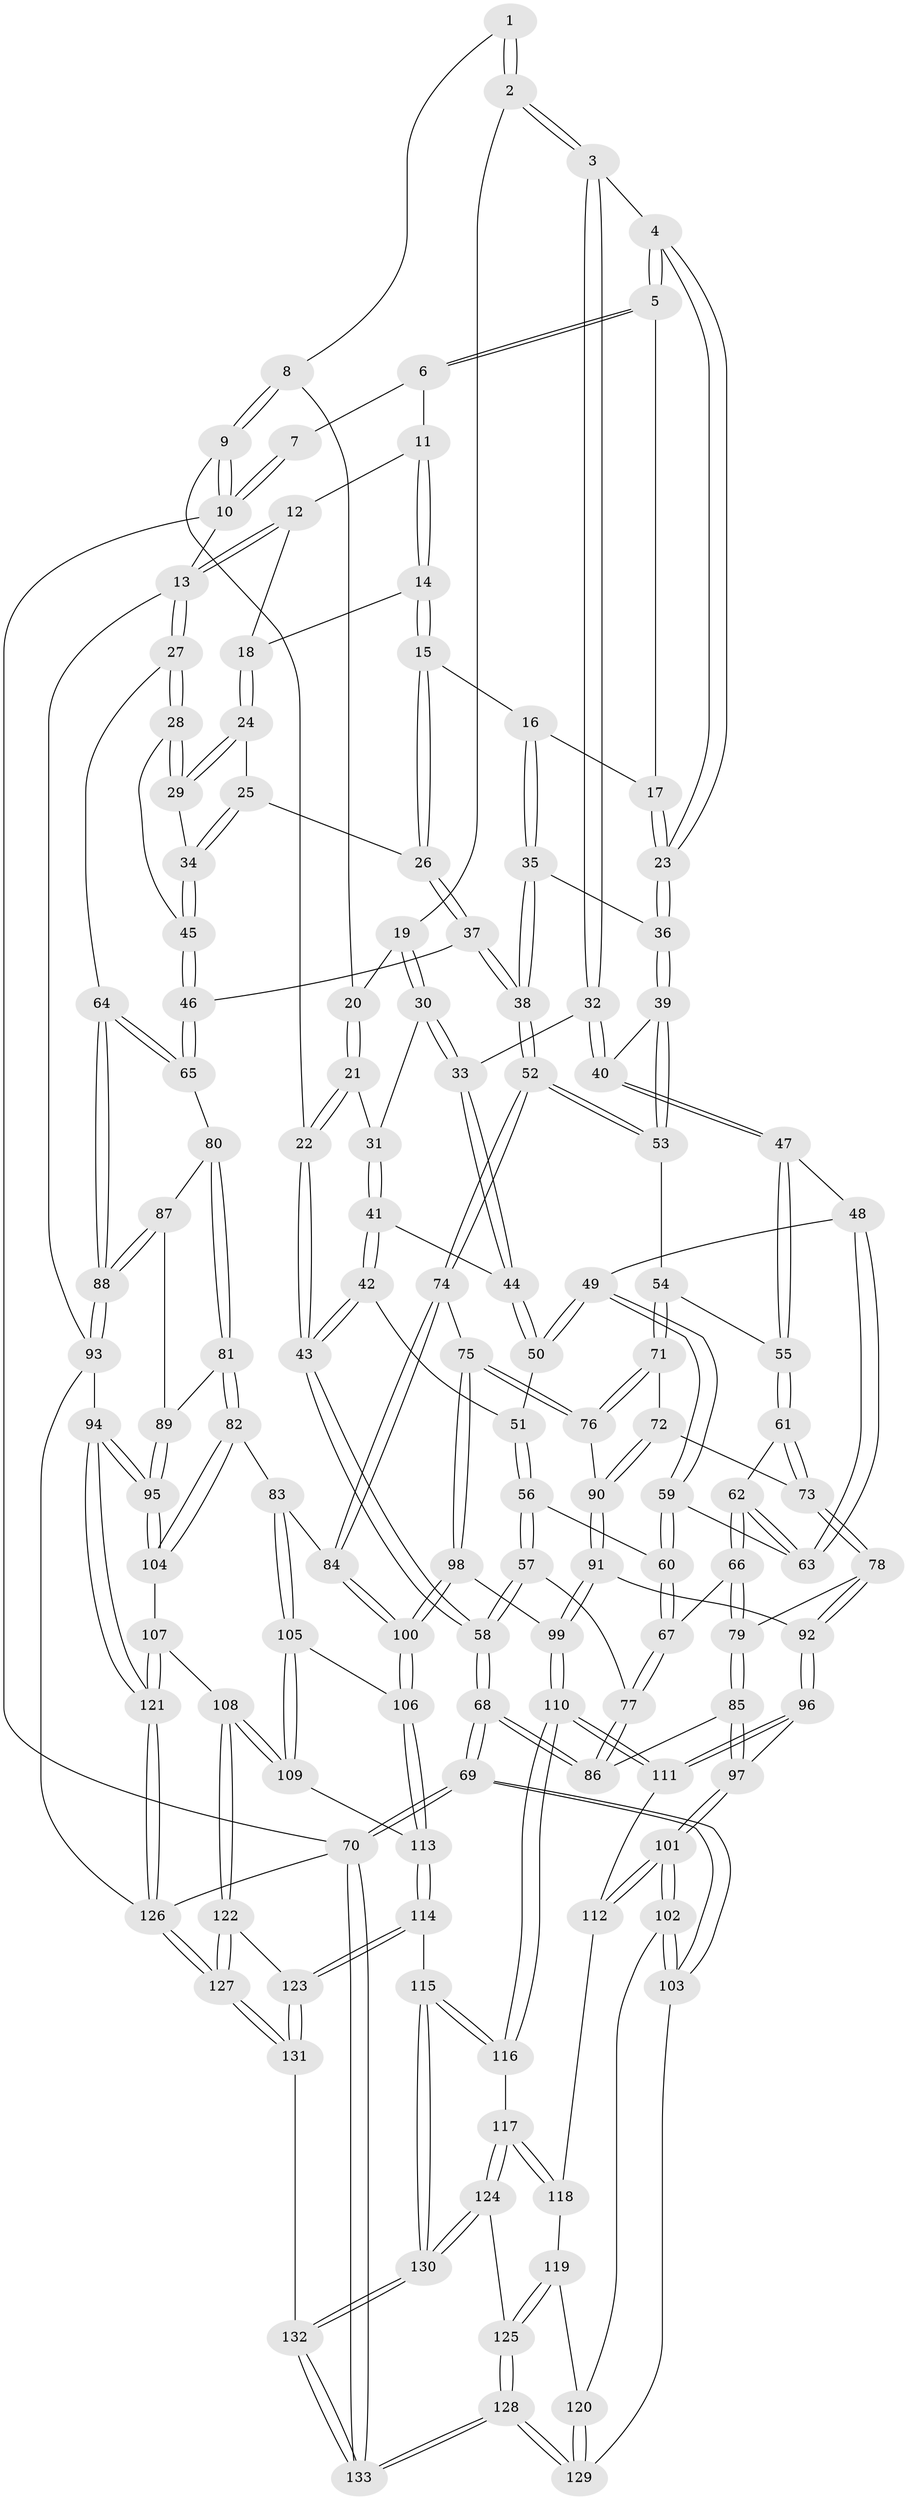 // Generated by graph-tools (version 1.1) at 2025/38/03/09/25 02:38:22]
// undirected, 133 vertices, 329 edges
graph export_dot {
graph [start="1"]
  node [color=gray90,style=filled];
  1 [pos="+0.16175795534699597+0.02206403136895345"];
  2 [pos="+0.23159917351794423+0.1136798663834341"];
  3 [pos="+0.2862659863803932+0.12069536988306885"];
  4 [pos="+0.3205502551988518+0.0968988420374741"];
  5 [pos="+0.3931825184556534+0"];
  6 [pos="+0.41758885027306164+0"];
  7 [pos="+0.07399138130235562+0"];
  8 [pos="+0.048781335322166886+0.05651793520715282"];
  9 [pos="+0+0"];
  10 [pos="+0+0"];
  11 [pos="+0.6476340781432104+0"];
  12 [pos="+1+0"];
  13 [pos="+1+0"];
  14 [pos="+0.7011075050915628+0.08170911677350852"];
  15 [pos="+0.6625360235191553+0.1479791550286975"];
  16 [pos="+0.5870857383980967+0.15832911597831809"];
  17 [pos="+0.5179304066608632+0.12015539989594207"];
  18 [pos="+0.8693960725852089+0.10829690686373297"];
  19 [pos="+0.19674496414586584+0.1201963911231269"];
  20 [pos="+0.10570073986917315+0.09501780691879477"];
  21 [pos="+0.06725184444307006+0.20445647226609"];
  22 [pos="+0+0.04081357677972433"];
  23 [pos="+0.4418598310993473+0.2627156422863403"];
  24 [pos="+0.87689456999109+0.12707077082941634"];
  25 [pos="+0.7877851003772816+0.2148341911890606"];
  26 [pos="+0.6853424073375582+0.1927881418866485"];
  27 [pos="+1+0.28789454161571176"];
  28 [pos="+1+0.2667843255260748"];
  29 [pos="+0.9365125143686883+0.19372879681197597"];
  30 [pos="+0.11304110204015999+0.2038490831988282"];
  31 [pos="+0.07875484612595601+0.21255629882539306"];
  32 [pos="+0.2596408999231362+0.25879988872963067"];
  33 [pos="+0.203770051232437+0.2788173000536819"];
  34 [pos="+0.8210122497587721+0.29268476444329"];
  35 [pos="+0.5287689354347751+0.2976292212253018"];
  36 [pos="+0.4498754350993118+0.2894833829897484"];
  37 [pos="+0.691904903710378+0.38539415955326034"];
  38 [pos="+0.6301623085358552+0.40660531929630894"];
  39 [pos="+0.4107009722612795+0.3257491687517692"];
  40 [pos="+0.2703815898991751+0.27403537816005885"];
  41 [pos="+0.08085976390350441+0.26292386655365624"];
  42 [pos="+0.0290763433573624+0.32220143760756387"];
  43 [pos="+0+0.344954524540368"];
  44 [pos="+0.16108965257936447+0.3148465513488843"];
  45 [pos="+0.799486570511126+0.35980779363733095"];
  46 [pos="+0.7689445829163803+0.4004915336081652"];
  47 [pos="+0.2721956526281475+0.38968055962163467"];
  48 [pos="+0.21556797479320233+0.4027988936561833"];
  49 [pos="+0.18375630089623843+0.4010381643988239"];
  50 [pos="+0.1530862990908545+0.3380787753951797"];
  51 [pos="+0.08760698247627734+0.36437607545558764"];
  52 [pos="+0.6061856662735202+0.44065785674470986"];
  53 [pos="+0.3953335413367559+0.4245848193152352"];
  54 [pos="+0.38765082466577705+0.43320971139197556"];
  55 [pos="+0.31132473296554436+0.4276570600764349"];
  56 [pos="+0.08137231191458671+0.40756021061992453"];
  57 [pos="+0+0.44728450609904113"];
  58 [pos="+0+0.41368223266970916"];
  59 [pos="+0.16134371174276535+0.4371168045274581"];
  60 [pos="+0.12528877637018204+0.4668866651230435"];
  61 [pos="+0.26376118330939163+0.4918558008331504"];
  62 [pos="+0.23362161546014448+0.48686835327696115"];
  63 [pos="+0.23112868797698405+0.4834568594174597"];
  64 [pos="+1+0.419297351792181"];
  65 [pos="+0.7743602772756085+0.40698987375015516"];
  66 [pos="+0.18167929603525348+0.5192626491563905"];
  67 [pos="+0.1201397191427739+0.4906166335228246"];
  68 [pos="+0+0.640096853096362"];
  69 [pos="+0+0.9333712245996533"];
  70 [pos="+0+1"];
  71 [pos="+0.39102919981598583+0.461133490913259"];
  72 [pos="+0.33359511253931123+0.5519221614501181"];
  73 [pos="+0.28188086461169065+0.5619444011769198"];
  74 [pos="+0.5787518554722392+0.5647873260746435"];
  75 [pos="+0.57211262466213+0.5689356423178665"];
  76 [pos="+0.46708354509129846+0.5692184905013763"];
  77 [pos="+0.09065434466009117+0.5179731999015312"];
  78 [pos="+0.25393785393952834+0.6028862027758272"];
  79 [pos="+0.20773670402879924+0.5830496955736243"];
  80 [pos="+0.79151078051843+0.45174776087186963"];
  81 [pos="+0.7399259570565274+0.6258386870876042"];
  82 [pos="+0.7199123802676867+0.6444164929315865"];
  83 [pos="+0.7110704538417864+0.6457202484423369"];
  84 [pos="+0.6770178985249422+0.6284475522263191"];
  85 [pos="+0.09084329630818606+0.6145804938237379"];
  86 [pos="+0.07803586052394282+0.6021237833831397"];
  87 [pos="+0.855964238485638+0.5070456674718288"];
  88 [pos="+1+0.6543136604682163"];
  89 [pos="+0.8143691692656904+0.6173153854827399"];
  90 [pos="+0.4087023562582066+0.6182432243474087"];
  91 [pos="+0.3987599778550915+0.6456249115498719"];
  92 [pos="+0.2658262600245728+0.6657215996194199"];
  93 [pos="+1+0.6765228061338225"];
  94 [pos="+1+0.6825209797196182"];
  95 [pos="+1+0.6826513891356827"];
  96 [pos="+0.26349364565583605+0.6713245662038123"];
  97 [pos="+0.11651573871563856+0.6900829448483007"];
  98 [pos="+0.5339459137296076+0.6932217742061004"];
  99 [pos="+0.4309759701486457+0.7243433315958308"];
  100 [pos="+0.5702954552412763+0.7487721771727743"];
  101 [pos="+0.08583138861677161+0.7931123049556974"];
  102 [pos="+0.058972516465517655+0.8207640832855989"];
  103 [pos="+0.01689556317387456+0.8382168885396916"];
  104 [pos="+0.831096125311793+0.7566210786746558"];
  105 [pos="+0.6991894145882189+0.6777363648505713"];
  106 [pos="+0.5729101943544743+0.7546155798723392"];
  107 [pos="+0.7814012080096027+0.8324523845161155"];
  108 [pos="+0.6858287069813127+0.8483033600093344"];
  109 [pos="+0.6728112147885936+0.829784544075318"];
  110 [pos="+0.40361411761253646+0.8031565866249862"];
  111 [pos="+0.2675988283425205+0.6975851449258267"];
  112 [pos="+0.2290143019467155+0.784214325593016"];
  113 [pos="+0.5791967971793289+0.7875766073876385"];
  114 [pos="+0.4718186554685682+0.8583593341337877"];
  115 [pos="+0.4344860095841205+0.8544266751031933"];
  116 [pos="+0.4064182427578701+0.8371618775976815"];
  117 [pos="+0.376039144297925+0.8513126218382473"];
  118 [pos="+0.23268066191735182+0.7895512165981019"];
  119 [pos="+0.2311734554681375+0.8853415823382339"];
  120 [pos="+0.18537042644253685+0.9010295913072209"];
  121 [pos="+0.87358869739922+0.9477746763007823"];
  122 [pos="+0.6680013065947866+0.9086074708938289"];
  123 [pos="+0.5513972893472286+0.9340210836351907"];
  124 [pos="+0.3346869852428165+0.8920040819776588"];
  125 [pos="+0.303937675573253+0.912185703470749"];
  126 [pos="+0.8393735145089377+1"];
  127 [pos="+0.8380807063316251+1"];
  128 [pos="+0.22183536028630563+1"];
  129 [pos="+0.1825139822493721+1"];
  130 [pos="+0.43104400759394745+1"];
  131 [pos="+0.494665192902925+1"];
  132 [pos="+0.4399173692936771+1"];
  133 [pos="+0.21995325408509123+1"];
  1 -- 2;
  1 -- 2;
  1 -- 8;
  2 -- 3;
  2 -- 3;
  2 -- 19;
  3 -- 4;
  3 -- 32;
  3 -- 32;
  4 -- 5;
  4 -- 5;
  4 -- 23;
  4 -- 23;
  5 -- 6;
  5 -- 6;
  5 -- 17;
  6 -- 7;
  6 -- 11;
  7 -- 10;
  7 -- 10;
  8 -- 9;
  8 -- 9;
  8 -- 20;
  9 -- 10;
  9 -- 10;
  9 -- 22;
  10 -- 13;
  10 -- 70;
  11 -- 12;
  11 -- 14;
  11 -- 14;
  12 -- 13;
  12 -- 13;
  12 -- 18;
  13 -- 27;
  13 -- 27;
  13 -- 93;
  14 -- 15;
  14 -- 15;
  14 -- 18;
  15 -- 16;
  15 -- 26;
  15 -- 26;
  16 -- 17;
  16 -- 35;
  16 -- 35;
  17 -- 23;
  17 -- 23;
  18 -- 24;
  18 -- 24;
  19 -- 20;
  19 -- 30;
  19 -- 30;
  20 -- 21;
  20 -- 21;
  21 -- 22;
  21 -- 22;
  21 -- 31;
  22 -- 43;
  22 -- 43;
  23 -- 36;
  23 -- 36;
  24 -- 25;
  24 -- 29;
  24 -- 29;
  25 -- 26;
  25 -- 34;
  25 -- 34;
  26 -- 37;
  26 -- 37;
  27 -- 28;
  27 -- 28;
  27 -- 64;
  28 -- 29;
  28 -- 29;
  28 -- 45;
  29 -- 34;
  30 -- 31;
  30 -- 33;
  30 -- 33;
  31 -- 41;
  31 -- 41;
  32 -- 33;
  32 -- 40;
  32 -- 40;
  33 -- 44;
  33 -- 44;
  34 -- 45;
  34 -- 45;
  35 -- 36;
  35 -- 38;
  35 -- 38;
  36 -- 39;
  36 -- 39;
  37 -- 38;
  37 -- 38;
  37 -- 46;
  38 -- 52;
  38 -- 52;
  39 -- 40;
  39 -- 53;
  39 -- 53;
  40 -- 47;
  40 -- 47;
  41 -- 42;
  41 -- 42;
  41 -- 44;
  42 -- 43;
  42 -- 43;
  42 -- 51;
  43 -- 58;
  43 -- 58;
  44 -- 50;
  44 -- 50;
  45 -- 46;
  45 -- 46;
  46 -- 65;
  46 -- 65;
  47 -- 48;
  47 -- 55;
  47 -- 55;
  48 -- 49;
  48 -- 63;
  48 -- 63;
  49 -- 50;
  49 -- 50;
  49 -- 59;
  49 -- 59;
  50 -- 51;
  51 -- 56;
  51 -- 56;
  52 -- 53;
  52 -- 53;
  52 -- 74;
  52 -- 74;
  53 -- 54;
  54 -- 55;
  54 -- 71;
  54 -- 71;
  55 -- 61;
  55 -- 61;
  56 -- 57;
  56 -- 57;
  56 -- 60;
  57 -- 58;
  57 -- 58;
  57 -- 77;
  58 -- 68;
  58 -- 68;
  59 -- 60;
  59 -- 60;
  59 -- 63;
  60 -- 67;
  60 -- 67;
  61 -- 62;
  61 -- 73;
  61 -- 73;
  62 -- 63;
  62 -- 63;
  62 -- 66;
  62 -- 66;
  64 -- 65;
  64 -- 65;
  64 -- 88;
  64 -- 88;
  65 -- 80;
  66 -- 67;
  66 -- 79;
  66 -- 79;
  67 -- 77;
  67 -- 77;
  68 -- 69;
  68 -- 69;
  68 -- 86;
  68 -- 86;
  69 -- 70;
  69 -- 70;
  69 -- 103;
  69 -- 103;
  70 -- 133;
  70 -- 133;
  70 -- 126;
  71 -- 72;
  71 -- 76;
  71 -- 76;
  72 -- 73;
  72 -- 90;
  72 -- 90;
  73 -- 78;
  73 -- 78;
  74 -- 75;
  74 -- 84;
  74 -- 84;
  75 -- 76;
  75 -- 76;
  75 -- 98;
  75 -- 98;
  76 -- 90;
  77 -- 86;
  77 -- 86;
  78 -- 79;
  78 -- 92;
  78 -- 92;
  79 -- 85;
  79 -- 85;
  80 -- 81;
  80 -- 81;
  80 -- 87;
  81 -- 82;
  81 -- 82;
  81 -- 89;
  82 -- 83;
  82 -- 104;
  82 -- 104;
  83 -- 84;
  83 -- 105;
  83 -- 105;
  84 -- 100;
  84 -- 100;
  85 -- 86;
  85 -- 97;
  85 -- 97;
  87 -- 88;
  87 -- 88;
  87 -- 89;
  88 -- 93;
  88 -- 93;
  89 -- 95;
  89 -- 95;
  90 -- 91;
  90 -- 91;
  91 -- 92;
  91 -- 99;
  91 -- 99;
  92 -- 96;
  92 -- 96;
  93 -- 94;
  93 -- 126;
  94 -- 95;
  94 -- 95;
  94 -- 121;
  94 -- 121;
  95 -- 104;
  95 -- 104;
  96 -- 97;
  96 -- 111;
  96 -- 111;
  97 -- 101;
  97 -- 101;
  98 -- 99;
  98 -- 100;
  98 -- 100;
  99 -- 110;
  99 -- 110;
  100 -- 106;
  100 -- 106;
  101 -- 102;
  101 -- 102;
  101 -- 112;
  101 -- 112;
  102 -- 103;
  102 -- 103;
  102 -- 120;
  103 -- 129;
  104 -- 107;
  105 -- 106;
  105 -- 109;
  105 -- 109;
  106 -- 113;
  106 -- 113;
  107 -- 108;
  107 -- 121;
  107 -- 121;
  108 -- 109;
  108 -- 109;
  108 -- 122;
  108 -- 122;
  109 -- 113;
  110 -- 111;
  110 -- 111;
  110 -- 116;
  110 -- 116;
  111 -- 112;
  112 -- 118;
  113 -- 114;
  113 -- 114;
  114 -- 115;
  114 -- 123;
  114 -- 123;
  115 -- 116;
  115 -- 116;
  115 -- 130;
  115 -- 130;
  116 -- 117;
  117 -- 118;
  117 -- 118;
  117 -- 124;
  117 -- 124;
  118 -- 119;
  119 -- 120;
  119 -- 125;
  119 -- 125;
  120 -- 129;
  120 -- 129;
  121 -- 126;
  121 -- 126;
  122 -- 123;
  122 -- 127;
  122 -- 127;
  123 -- 131;
  123 -- 131;
  124 -- 125;
  124 -- 130;
  124 -- 130;
  125 -- 128;
  125 -- 128;
  126 -- 127;
  126 -- 127;
  127 -- 131;
  127 -- 131;
  128 -- 129;
  128 -- 129;
  128 -- 133;
  128 -- 133;
  130 -- 132;
  130 -- 132;
  131 -- 132;
  132 -- 133;
  132 -- 133;
}
